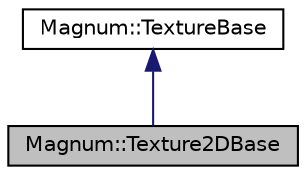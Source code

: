 digraph "Magnum::Texture2DBase"
{
  edge [fontname="Helvetica",fontsize="10",labelfontname="Helvetica",labelfontsize="10"];
  node [fontname="Helvetica",fontsize="10",shape=record];
  Node1 [label="Magnum::Texture2DBase",height=0.2,width=0.4,color="black", fillcolor="grey75", style="filled", fontcolor="black"];
  Node2 -> Node1 [dir="back",color="midnightblue",fontsize="10",style="solid",fontname="Helvetica"];
  Node2 [label="Magnum::TextureBase",height=0.2,width=0.4,color="black", fillcolor="white", style="filled",URL="$class_magnum_1_1_texture_base.html",tooltip="TextureBase. "];
}
